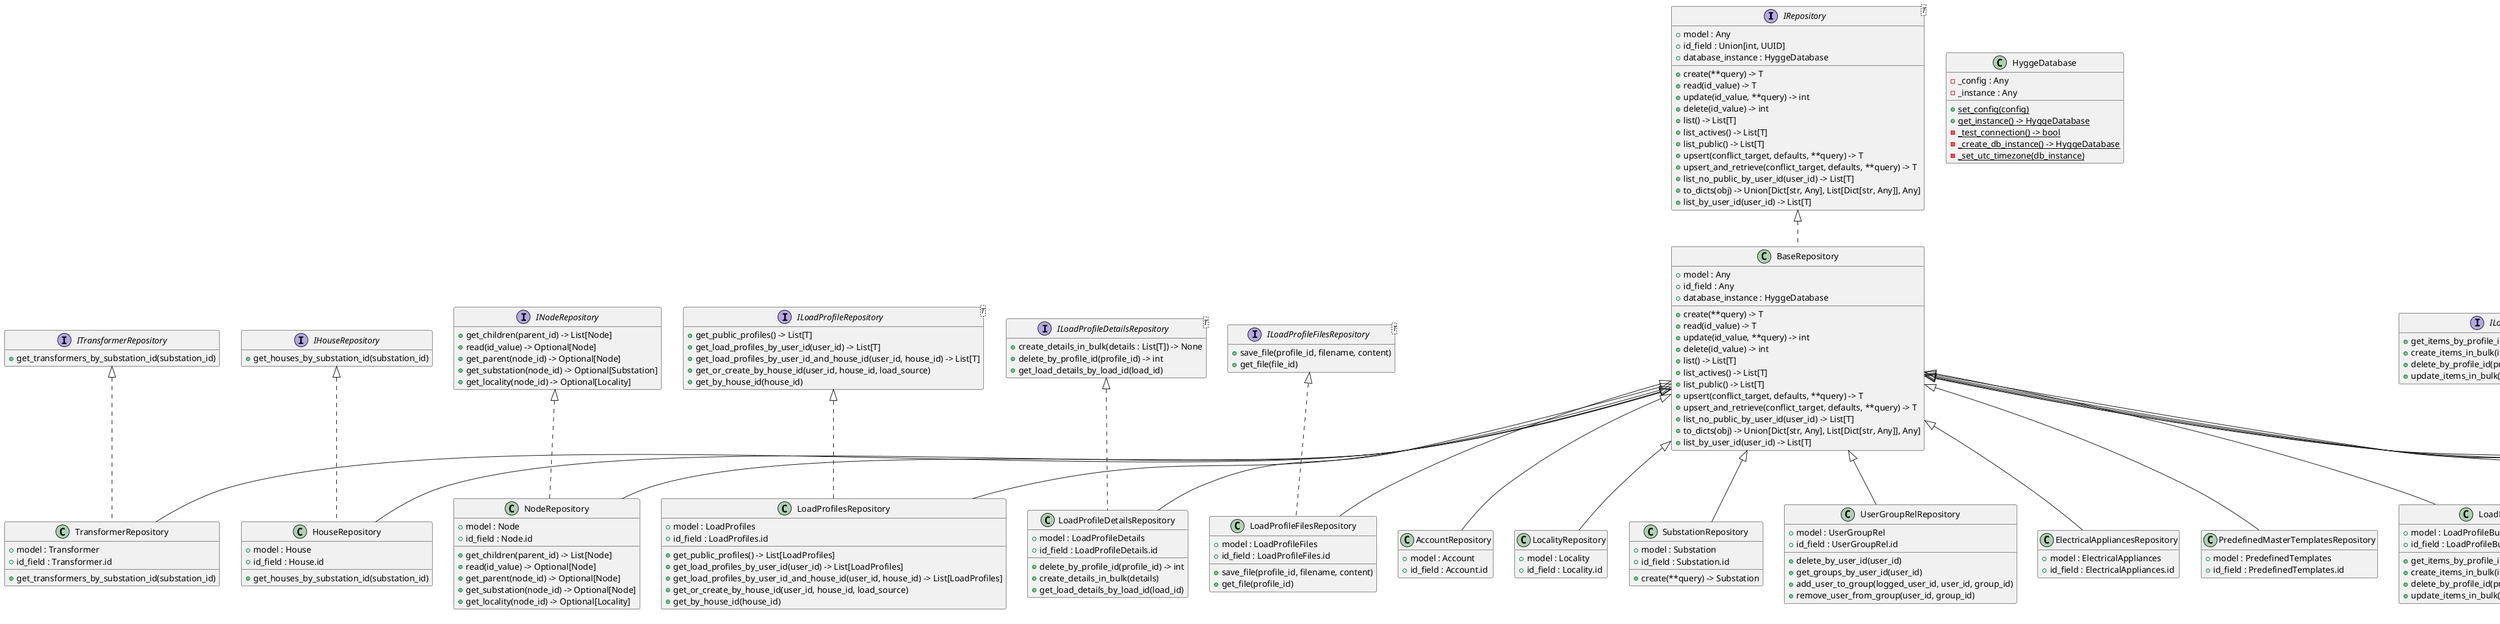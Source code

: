 @startuml
hide empty members

interface IRepository<T> {
    + model : Any
    + id_field : Union[int, UUID]
    + create(**query) -> T
    + read(id_value) -> T
    + update(id_value, **query) -> int
    + delete(id_value) -> int
    + list() -> List[T]
    + list_actives() -> List[T]
    + list_public() -> List[T]
    + upsert(conflict_target, defaults, **query) -> T
    + upsert_and_retrieve(conflict_target, defaults, **query) -> T
    + list_no_public_by_user_id(user_id) -> List[T]
    + database_instance : HyggeDatabase
    + to_dicts(obj) -> Union[Dict[str, Any], List[Dict[str, Any]], Any]
    + list_by_user_id(user_id) -> List[T]
}

class BaseRepository {
    + model : Any
    + id_field : Any
    + database_instance : HyggeDatabase
    + create(**query) -> T
    + read(id_value) -> T
    + update(id_value, **query) -> int
    + delete(id_value) -> int
    + list() -> List[T]
    + list_actives() -> List[T]
    + list_public() -> List[T]
    + upsert(conflict_target, defaults, **query) -> T
    + upsert_and_retrieve(conflict_target, defaults, **query) -> T
    + list_no_public_by_user_id(user_id) -> List[T]
    + to_dicts(obj) -> Union[Dict[str, Any], List[Dict[str, Any]], Any]
    + list_by_user_id(user_id) -> List[T]
}

IRepository <|.. BaseRepository

class AccountRepository {
    + model : Account
    + id_field : Account.id
}

class LocalityRepository {
    + model : Locality
    + id_field : Locality.id
}

class SubstationRepository {
    + model : Substation
    + id_field : Substation.id
    + create(**query) -> Substation
}

class TransformerRepository {
    + model : Transformer
    + id_field : Transformer.id
    + get_transformers_by_substation_id(substation_id)
}

class HouseRepository {
    + model : House
    + id_field : House.id
    + get_houses_by_substation_id(substation_id)
}

class NodeRepository {
    + model : Node
    + id_field : Node.id
    + get_children(parent_id) -> List[Node]
    + read(id_value) -> Optional[Node]
    + get_parent(node_id) -> Optional[Node]
    + get_substation(node_id) -> Optional[Node]
    + get_locality(node_id) -> Optional[Locality]
}

BaseRepository <|-- AccountRepository
BaseRepository <|-- LocalityRepository
BaseRepository <|-- SubstationRepository
BaseRepository <|-- TransformerRepository
BaseRepository <|-- HouseRepository
BaseRepository <|-- NodeRepository

interface ITransformerRepository {
    + get_transformers_by_substation_id(substation_id)
}

interface IHouseRepository {
    + get_houses_by_substation_id(substation_id)
}

interface INodeRepository {
    + get_children(parent_id) -> List[Node]
    + read(id_value) -> Optional[Node]
    + get_parent(node_id) -> Optional[Node]
    + get_substation(node_id) -> Optional[Substation]
    + get_locality(node_id) -> Optional[Locality]
}

ITransformerRepository <|.. TransformerRepository
IHouseRepository <|.. HouseRepository
INodeRepository <|.. NodeRepository

class LoadProfilesRepository {
    + model : LoadProfiles
    + id_field : LoadProfiles.id
    + get_public_profiles() -> List[LoadProfiles]
    + get_load_profiles_by_user_id(user_id) -> List[LoadProfiles]
    + get_load_profiles_by_user_id_and_house_id(user_id, house_id) -> List[LoadProfiles]
    + get_or_create_by_house_id(user_id, house_id, load_source)
    + get_by_house_id(house_id)
}

class LoadProfileDetailsRepository {
    + model : LoadProfileDetails
    + id_field : LoadProfileDetails.id
    + delete_by_profile_id(profile_id) -> int
    + create_details_in_bulk(details)
    + get_load_details_by_load_id(load_id)
}

class LoadProfileFilesRepository {
    + model : LoadProfileFiles
    + id_field : LoadProfileFiles.id
    + save_file(profile_id, filename, content)
    + get_file(profile_id)
}

class LoadProfileBuilderItemsRepository {
    + model : LoadProfileBuilderItems
    + id_field : LoadProfileBuilderItems.id
    + get_items_by_profile_id(profile_id) -> List[LoadProfileBuilderItems]
    + create_items_in_bulk(items)
    + delete_by_profile_id(profile_id) -> int
    + update_items_in_bulk(items)
}

class LoadGenerationEngineRepository {
    + model : LoadGenerationEngine
    + id_field : LoadGenerationEngine.id
    + delete_by_profile_id(profile_id) -> int
}

class PredefinedTemplatesRepository {
    + model : LoadPredefinedTemplates
    + id_field : LoadPredefinedTemplates.id
    + get_by_profile_id(profile_id)
    + create_or_update(profile_id, template_id)
}

BaseRepository <|-- LoadProfilesRepository
BaseRepository <|-- LoadProfileDetailsRepository
BaseRepository <|-- LoadProfileFilesRepository
BaseRepository <|-- LoadProfileBuilderItemsRepository
BaseRepository <|-- LoadGenerationEngineRepository
BaseRepository <|-- PredefinedTemplatesRepository

interface ILoadProfileRepository<T> {
    + get_public_profiles() -> List[T]
    + get_load_profiles_by_user_id(user_id) -> List[T]
    + get_load_profiles_by_user_id_and_house_id(user_id, house_id) -> List[T]
    + get_or_create_by_house_id(user_id, house_id, load_source)
    + get_by_house_id(house_id)
}

interface ILoadProfileDetailsRepository<T> {
    + create_details_in_bulk(details : List[T]) -> None
    + delete_by_profile_id(profile_id) -> int
    + get_load_details_by_load_id(load_id)
}

interface ILoadProfileFilesRepository<T> {
    + save_file(profile_id, filename, content)
    + get_file(file_id)
}

interface ILoadProfileBuilderRepository<T> {
    + get_items_by_profile_id(profile_id) -> List[LoadProfileBuilderItems]
    + create_items_in_bulk(items)
    + delete_by_profile_id(profile_id) -> int
    + update_items_in_bulk(items)
}

interface ILoadGenerationEngineRepository<T> {
    + delete_by_profile_id(profile_id) -> int
}

interface IPredefinedTemplatesRepository<T> {
    + get_by_profile_id(profile_id)
    + create_or_update(profile_id, template_id)
}

ILoadProfileRepository <|.. LoadProfilesRepository
ILoadProfileDetailsRepository <|.. LoadProfileDetailsRepository
ILoadProfileFilesRepository <|.. LoadProfileFilesRepository
ILoadProfileBuilderRepository <|.. LoadProfileBuilderItemsRepository
ILoadGenerationEngineRepository <|.. LoadGenerationEngineRepository
IPredefinedTemplatesRepository <|.. PredefinedTemplatesRepository


class AuthAttemptRepository {
    + model : AuthAttempts
    + id_field : AuthAttempts.txn_id
    + fetch_all_previous_records_for_user(phone_number, records_after_time) -> List[AuthAttempts]
}

class GroupRepository {
    + model : Groups
    + id_field : Groups.id
    + fetch_roles_and_permissions_by_groups(session_user, now) -> List[RolePermission]
}

class UserGroupRelRepository {
    + model : UserGroupRel
    + id_field : UserGroupRel.id
    + delete_by_user_id(user_id)
    + get_groups_by_user_id(user_id)
    + add_user_to_group(logged_user_id, user_id, group_id)
    + remove_user_from_group(user_id, group_id)
}

class UserRepository {
    + model : User
    + model_user_group : UserGroupRel
    + model_account : Account
    + id_field : User.id
    + fetch_user_by_phone_number(phone_number) -> T
    + fetch_account_by_phone_number(phone_number) -> T
    + insert_into_user_and_group(user_data, data) -> T
    + insert_into_account(**data)
    + update_user_group(user_id, **query)
}

BaseRepository <|-- AuthAttemptRepository
BaseRepository <|-- GroupRepository
BaseRepository <|-- UserGroupRelRepository
BaseRepository <|-- UserRepository

interface IAuthAttemptRepository<T> {
    + fetch_all_previous_records_for_user(phone_number, records_after_time) -> List[T]
}

interface IGroupRepository<T> {
    + fetch_roles_and_permissions_by_groups(session_user, now) -> List[RolePermission]
}

interface IUserRepository<T> {
    + fetch_user_by_phone_number(phone_number) -> T
    + fetch_account_by_phone_number(phone_number) -> T
    + insert_into_user_and_group(user_data, data) -> T
    + insert_into_account(**data)
    + update_user_group(user_id, data)
}

IAuthAttemptRepository <|.. AuthAttemptRepository
IGroupRepository <|.. GroupRepository
IUserRepository <|.. UserRepository

class ElectricalAppliancesRepository {
    + model : ElectricalAppliances
    + id_field : ElectricalAppliances.id
}

BaseRepository <|-- ElectricalAppliancesRepository


class PredefinedMasterTemplatesRepository {
    + model : PredefinedTemplates
    + id_field : PredefinedTemplates.id
}

BaseRepository <|-- PredefinedMasterTemplatesRepository

class HyggeDatabase {
    - _config : Any
    - _instance : Any
    + {static} set_config(config)
    + {static} get_instance() -> HyggeDatabase
    - {static} _test_connection() -> bool
    - {static} _create_db_instance() -> HyggeDatabase
    - {static} _set_utc_timezone(db_instance)
}

@enduml
